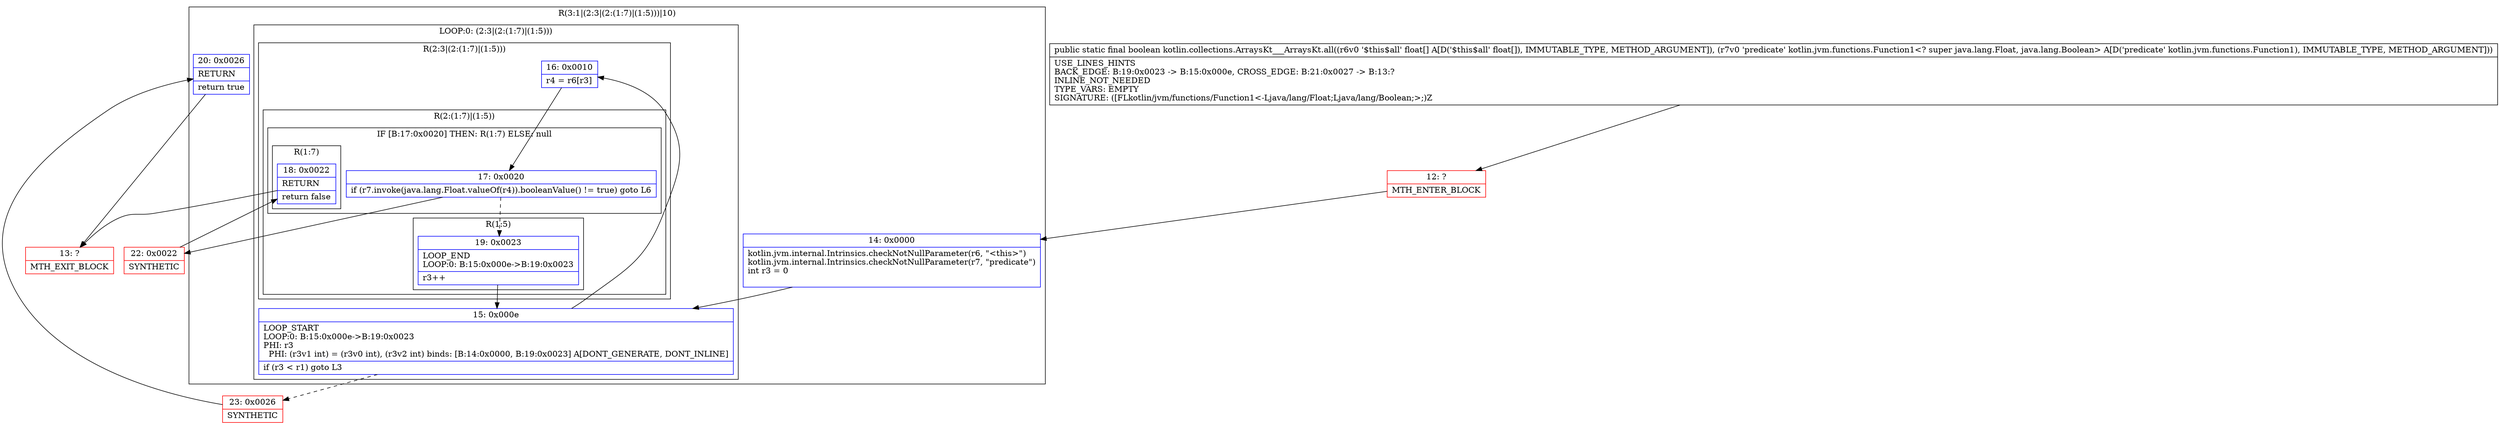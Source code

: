 digraph "CFG forkotlin.collections.ArraysKt___ArraysKt.all([FLkotlin\/jvm\/functions\/Function1;)Z" {
subgraph cluster_Region_1799680426 {
label = "R(3:1|(2:3|(2:(1:7)|(1:5)))|10)";
node [shape=record,color=blue];
Node_14 [shape=record,label="{14\:\ 0x0000|kotlin.jvm.internal.Intrinsics.checkNotNullParameter(r6, \"\<this\>\")\lkotlin.jvm.internal.Intrinsics.checkNotNullParameter(r7, \"predicate\")\lint r3 = 0\l\l}"];
subgraph cluster_LoopRegion_497314019 {
label = "LOOP:0: (2:3|(2:(1:7)|(1:5)))";
node [shape=record,color=blue];
Node_15 [shape=record,label="{15\:\ 0x000e|LOOP_START\lLOOP:0: B:15:0x000e\-\>B:19:0x0023\lPHI: r3 \l  PHI: (r3v1 int) = (r3v0 int), (r3v2 int) binds: [B:14:0x0000, B:19:0x0023] A[DONT_GENERATE, DONT_INLINE]\l|if (r3 \< r1) goto L3\l}"];
subgraph cluster_Region_26134808 {
label = "R(2:3|(2:(1:7)|(1:5)))";
node [shape=record,color=blue];
Node_16 [shape=record,label="{16\:\ 0x0010|r4 = r6[r3]\l}"];
subgraph cluster_Region_72130064 {
label = "R(2:(1:7)|(1:5))";
node [shape=record,color=blue];
subgraph cluster_IfRegion_1796262592 {
label = "IF [B:17:0x0020] THEN: R(1:7) ELSE: null";
node [shape=record,color=blue];
Node_17 [shape=record,label="{17\:\ 0x0020|if (r7.invoke(java.lang.Float.valueOf(r4)).booleanValue() != true) goto L6\l}"];
subgraph cluster_Region_219186930 {
label = "R(1:7)";
node [shape=record,color=blue];
Node_18 [shape=record,label="{18\:\ 0x0022|RETURN\l|return false\l}"];
}
}
subgraph cluster_Region_353522556 {
label = "R(1:5)";
node [shape=record,color=blue];
Node_19 [shape=record,label="{19\:\ 0x0023|LOOP_END\lLOOP:0: B:15:0x000e\-\>B:19:0x0023\l|r3++\l}"];
}
}
}
}
Node_20 [shape=record,label="{20\:\ 0x0026|RETURN\l|return true\l}"];
}
Node_12 [shape=record,color=red,label="{12\:\ ?|MTH_ENTER_BLOCK\l}"];
Node_22 [shape=record,color=red,label="{22\:\ 0x0022|SYNTHETIC\l}"];
Node_13 [shape=record,color=red,label="{13\:\ ?|MTH_EXIT_BLOCK\l}"];
Node_23 [shape=record,color=red,label="{23\:\ 0x0026|SYNTHETIC\l}"];
MethodNode[shape=record,label="{public static final boolean kotlin.collections.ArraysKt___ArraysKt.all((r6v0 '$this$all' float[] A[D('$this$all' float[]), IMMUTABLE_TYPE, METHOD_ARGUMENT]), (r7v0 'predicate' kotlin.jvm.functions.Function1\<? super java.lang.Float, java.lang.Boolean\> A[D('predicate' kotlin.jvm.functions.Function1), IMMUTABLE_TYPE, METHOD_ARGUMENT]))  | USE_LINES_HINTS\lBACK_EDGE: B:19:0x0023 \-\> B:15:0x000e, CROSS_EDGE: B:21:0x0027 \-\> B:13:?\lINLINE_NOT_NEEDED\lTYPE_VARS: EMPTY\lSIGNATURE: ([FLkotlin\/jvm\/functions\/Function1\<\-Ljava\/lang\/Float;Ljava\/lang\/Boolean;\>;)Z\l}"];
MethodNode -> Node_12;Node_14 -> Node_15;
Node_15 -> Node_16;
Node_15 -> Node_23[style=dashed];
Node_16 -> Node_17;
Node_17 -> Node_19[style=dashed];
Node_17 -> Node_22;
Node_18 -> Node_13;
Node_19 -> Node_15;
Node_20 -> Node_13;
Node_12 -> Node_14;
Node_22 -> Node_18;
Node_23 -> Node_20;
}

